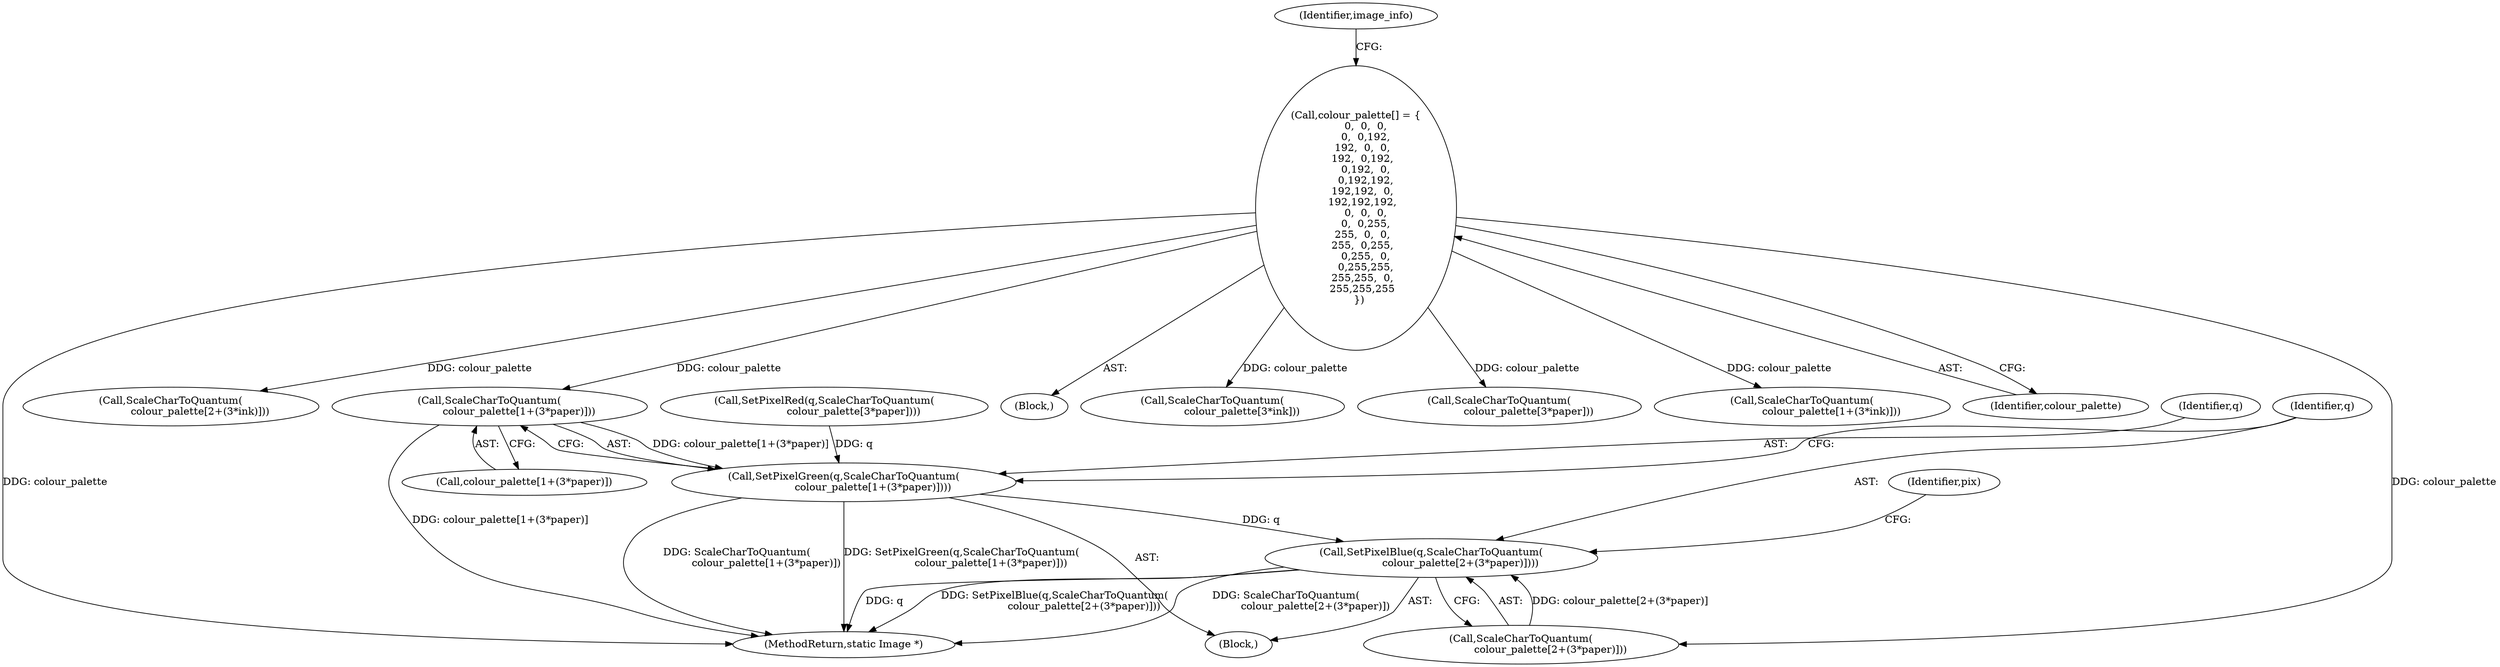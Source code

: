 digraph "0_ImageMagick_f6e9d0d9955e85bdd7540b251cd50d598dacc5e6_54@array" {
"1000535" [label="(Call,ScaleCharToQuantum(\n                  colour_palette[1+(3*paper)]))"];
"1000125" [label="(Call,colour_palette[] = {\n      0,  0,  0,\n      0,  0,192,\n    192,  0,  0,\n    192,  0,192,\n      0,192,  0,\n      0,192,192,\n    192,192,  0,\n    192,192,192,\n      0,  0,  0,\n      0,  0,255,\n    255,  0,  0,\n    255,  0,255,\n      0,255,  0,\n      0,255,255,\n    255,255,  0,\n    255,255,255\n  })"];
"1000533" [label="(Call,SetPixelGreen(q,ScaleCharToQuantum(\n                  colour_palette[1+(3*paper)])))"];
"1000543" [label="(Call,SetPixelBlue(q,ScaleCharToQuantum(\n                  colour_palette[2+(3*paper)])))"];
"1000525" [label="(Call,SetPixelRed(q,ScaleCharToQuantum(\n                  colour_palette[3*paper])))"];
"1000515" [label="(Call,ScaleCharToQuantum(\n                  colour_palette[2+(3*ink)]))"];
"1000562" [label="(MethodReturn,static Image *)"];
"1000545" [label="(Call,ScaleCharToQuantum(\n                  colour_palette[2+(3*paper)]))"];
"1000104" [label="(Block,)"];
"1000497" [label="(Call,ScaleCharToQuantum(\n                  colour_palette[3*ink]))"];
"1000554" [label="(Identifier,pix)"];
"1000536" [label="(Call,colour_palette[1+(3*paper)])"];
"1000527" [label="(Call,ScaleCharToQuantum(\n                  colour_palette[3*paper]))"];
"1000543" [label="(Call,SetPixelBlue(q,ScaleCharToQuantum(\n                  colour_palette[2+(3*paper)])))"];
"1000125" [label="(Call,colour_palette[] = {\n      0,  0,  0,\n      0,  0,192,\n    192,  0,  0,\n    192,  0,192,\n      0,192,  0,\n      0,192,192,\n    192,192,  0,\n    192,192,192,\n      0,  0,  0,\n      0,  0,255,\n    255,  0,  0,\n    255,  0,255,\n      0,255,  0,\n      0,255,255,\n    255,255,  0,\n    255,255,255\n  })"];
"1000505" [label="(Call,ScaleCharToQuantum(\n                  colour_palette[1+(3*ink)]))"];
"1000534" [label="(Identifier,q)"];
"1000533" [label="(Call,SetPixelGreen(q,ScaleCharToQuantum(\n                  colour_palette[1+(3*paper)])))"];
"1000133" [label="(Identifier,image_info)"];
"1000544" [label="(Identifier,q)"];
"1000524" [label="(Block,)"];
"1000126" [label="(Identifier,colour_palette)"];
"1000535" [label="(Call,ScaleCharToQuantum(\n                  colour_palette[1+(3*paper)]))"];
"1000535" -> "1000533"  [label="AST: "];
"1000535" -> "1000536"  [label="CFG: "];
"1000536" -> "1000535"  [label="AST: "];
"1000533" -> "1000535"  [label="CFG: "];
"1000535" -> "1000562"  [label="DDG: colour_palette[1+(3*paper)]"];
"1000535" -> "1000533"  [label="DDG: colour_palette[1+(3*paper)]"];
"1000125" -> "1000535"  [label="DDG: colour_palette"];
"1000125" -> "1000104"  [label="AST: "];
"1000125" -> "1000126"  [label="CFG: "];
"1000126" -> "1000125"  [label="AST: "];
"1000133" -> "1000125"  [label="CFG: "];
"1000125" -> "1000562"  [label="DDG: colour_palette"];
"1000125" -> "1000497"  [label="DDG: colour_palette"];
"1000125" -> "1000505"  [label="DDG: colour_palette"];
"1000125" -> "1000515"  [label="DDG: colour_palette"];
"1000125" -> "1000527"  [label="DDG: colour_palette"];
"1000125" -> "1000545"  [label="DDG: colour_palette"];
"1000533" -> "1000524"  [label="AST: "];
"1000534" -> "1000533"  [label="AST: "];
"1000544" -> "1000533"  [label="CFG: "];
"1000533" -> "1000562"  [label="DDG: SetPixelGreen(q,ScaleCharToQuantum(\n                  colour_palette[1+(3*paper)]))"];
"1000533" -> "1000562"  [label="DDG: ScaleCharToQuantum(\n                  colour_palette[1+(3*paper)])"];
"1000525" -> "1000533"  [label="DDG: q"];
"1000533" -> "1000543"  [label="DDG: q"];
"1000543" -> "1000524"  [label="AST: "];
"1000543" -> "1000545"  [label="CFG: "];
"1000544" -> "1000543"  [label="AST: "];
"1000545" -> "1000543"  [label="AST: "];
"1000554" -> "1000543"  [label="CFG: "];
"1000543" -> "1000562"  [label="DDG: SetPixelBlue(q,ScaleCharToQuantum(\n                  colour_palette[2+(3*paper)]))"];
"1000543" -> "1000562"  [label="DDG: ScaleCharToQuantum(\n                  colour_palette[2+(3*paper)])"];
"1000543" -> "1000562"  [label="DDG: q"];
"1000545" -> "1000543"  [label="DDG: colour_palette[2+(3*paper)]"];
}
